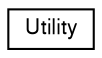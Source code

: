 digraph G
{
  edge [fontname="FreeSans",fontsize="10",labelfontname="FreeSans",labelfontsize="10"];
  node [fontname="FreeSans",fontsize="10",shape=record];
  rankdir=LR;
  Node1 [label="Utility",height=0.2,width=0.4,color="black", fillcolor="white", style="filled",URL="$class_utility.html",tooltip="Utility class providing methods for basic and commonly used jobs."];
}
